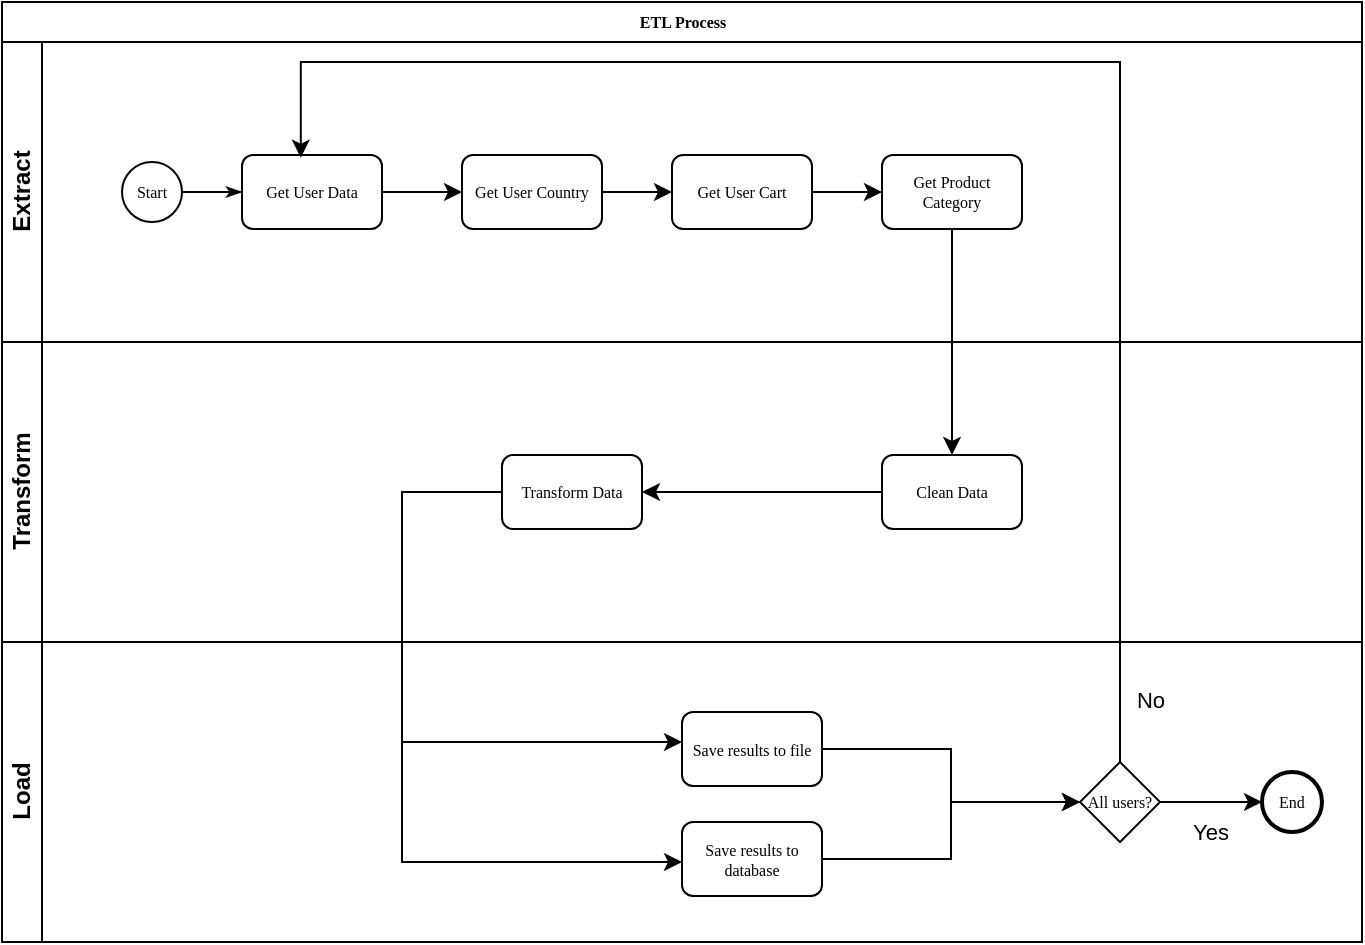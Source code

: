<mxfile version="26.0.5">
  <diagram name="Page-1" id="c7488fd3-1785-93aa-aadb-54a6760d102a">
    <mxGraphModel dx="1141" dy="599" grid="1" gridSize="10" guides="1" tooltips="1" connect="1" arrows="1" fold="1" page="1" pageScale="1" pageWidth="1100" pageHeight="850" background="none" math="0" shadow="0">
      <root>
        <mxCell id="0" />
        <mxCell id="1" parent="0" />
        <mxCell id="2b4e8129b02d487f-1" value="ETL Process" style="swimlane;html=1;childLayout=stackLayout;horizontal=1;startSize=20;horizontalStack=0;rounded=0;shadow=0;labelBackgroundColor=none;strokeWidth=1;fontFamily=Verdana;fontSize=8;align=center;" parent="1" vertex="1">
          <mxGeometry x="180" y="70" width="680" height="470" as="geometry" />
        </mxCell>
        <mxCell id="2b4e8129b02d487f-2" value="Extract" style="swimlane;html=1;startSize=20;horizontal=0;" parent="2b4e8129b02d487f-1" vertex="1">
          <mxGeometry y="20" width="680" height="150" as="geometry" />
        </mxCell>
        <mxCell id="2b4e8129b02d487f-18" style="edgeStyle=orthogonalEdgeStyle;rounded=0;html=1;labelBackgroundColor=none;startArrow=none;startFill=0;startSize=5;endArrow=classicThin;endFill=1;endSize=5;jettySize=auto;orthogonalLoop=1;strokeWidth=1;fontFamily=Verdana;fontSize=8" parent="2b4e8129b02d487f-2" source="2b4e8129b02d487f-5" target="2b4e8129b02d487f-6" edge="1">
          <mxGeometry relative="1" as="geometry" />
        </mxCell>
        <mxCell id="2b4e8129b02d487f-5" value="Start" style="ellipse;whiteSpace=wrap;html=1;rounded=0;shadow=0;labelBackgroundColor=none;strokeWidth=1;fontFamily=Verdana;fontSize=8;align=center;" parent="2b4e8129b02d487f-2" vertex="1">
          <mxGeometry x="60" y="60" width="30" height="30" as="geometry" />
        </mxCell>
        <mxCell id="ka4NoKWifUrWe6dX1fHI-21" style="edgeStyle=orthogonalEdgeStyle;rounded=0;orthogonalLoop=1;jettySize=auto;html=1;" edge="1" parent="2b4e8129b02d487f-2" source="2b4e8129b02d487f-6" target="2b4e8129b02d487f-9">
          <mxGeometry relative="1" as="geometry" />
        </mxCell>
        <mxCell id="2b4e8129b02d487f-6" value="Get User Data" style="rounded=1;whiteSpace=wrap;html=1;shadow=0;labelBackgroundColor=none;strokeWidth=1;fontFamily=Verdana;fontSize=8;align=center;" parent="2b4e8129b02d487f-2" vertex="1">
          <mxGeometry x="120" y="56.5" width="70" height="37" as="geometry" />
        </mxCell>
        <mxCell id="ka4NoKWifUrWe6dX1fHI-13" style="edgeStyle=orthogonalEdgeStyle;rounded=0;orthogonalLoop=1;jettySize=auto;html=1;" edge="1" parent="2b4e8129b02d487f-2" source="2b4e8129b02d487f-9" target="ka4NoKWifUrWe6dX1fHI-12">
          <mxGeometry relative="1" as="geometry" />
        </mxCell>
        <mxCell id="2b4e8129b02d487f-9" value="Get User Country" style="rounded=1;whiteSpace=wrap;html=1;shadow=0;labelBackgroundColor=none;strokeWidth=1;fontFamily=Verdana;fontSize=8;align=center;" parent="2b4e8129b02d487f-2" vertex="1">
          <mxGeometry x="230" y="56.5" width="70" height="37" as="geometry" />
        </mxCell>
        <mxCell id="ka4NoKWifUrWe6dX1fHI-23" style="edgeStyle=orthogonalEdgeStyle;rounded=0;orthogonalLoop=1;jettySize=auto;html=1;entryX=0;entryY=0.5;entryDx=0;entryDy=0;" edge="1" parent="2b4e8129b02d487f-2" source="ka4NoKWifUrWe6dX1fHI-12" target="ka4NoKWifUrWe6dX1fHI-22">
          <mxGeometry relative="1" as="geometry" />
        </mxCell>
        <mxCell id="ka4NoKWifUrWe6dX1fHI-12" value="Get User Cart" style="rounded=1;whiteSpace=wrap;html=1;shadow=0;labelBackgroundColor=none;strokeWidth=1;fontFamily=Verdana;fontSize=8;align=center;" vertex="1" parent="2b4e8129b02d487f-2">
          <mxGeometry x="335" y="56.5" width="70" height="37" as="geometry" />
        </mxCell>
        <mxCell id="ka4NoKWifUrWe6dX1fHI-22" value="Get Product Category" style="rounded=1;whiteSpace=wrap;html=1;shadow=0;labelBackgroundColor=none;strokeWidth=1;fontFamily=Verdana;fontSize=8;align=center;" vertex="1" parent="2b4e8129b02d487f-2">
          <mxGeometry x="440" y="56.5" width="70" height="37" as="geometry" />
        </mxCell>
        <mxCell id="2b4e8129b02d487f-3" value="Transform" style="swimlane;html=1;startSize=20;horizontal=0;" parent="2b4e8129b02d487f-1" vertex="1">
          <mxGeometry y="170" width="680" height="150" as="geometry" />
        </mxCell>
        <mxCell id="ka4NoKWifUrWe6dX1fHI-26" style="edgeStyle=orthogonalEdgeStyle;rounded=0;orthogonalLoop=1;jettySize=auto;html=1;entryX=1;entryY=0.5;entryDx=0;entryDy=0;" edge="1" parent="2b4e8129b02d487f-3" source="2b4e8129b02d487f-12" target="ka4NoKWifUrWe6dX1fHI-25">
          <mxGeometry relative="1" as="geometry" />
        </mxCell>
        <mxCell id="2b4e8129b02d487f-12" value="Clean Data" style="rounded=1;whiteSpace=wrap;html=1;shadow=0;labelBackgroundColor=none;strokeWidth=1;fontFamily=Verdana;fontSize=8;align=center;" parent="2b4e8129b02d487f-3" vertex="1">
          <mxGeometry x="440" y="56.5" width="70" height="37" as="geometry" />
        </mxCell>
        <mxCell id="ka4NoKWifUrWe6dX1fHI-25" value="Transform Data" style="rounded=1;whiteSpace=wrap;html=1;shadow=0;labelBackgroundColor=none;strokeWidth=1;fontFamily=Verdana;fontSize=8;align=center;" vertex="1" parent="2b4e8129b02d487f-3">
          <mxGeometry x="250" y="56.5" width="70" height="37" as="geometry" />
        </mxCell>
        <mxCell id="2b4e8129b02d487f-4" value="Load" style="swimlane;html=1;startSize=20;horizontal=0;" parent="2b4e8129b02d487f-1" vertex="1">
          <mxGeometry y="320" width="680" height="150" as="geometry" />
        </mxCell>
        <mxCell id="2b4e8129b02d487f-17" value="Save results to file" style="rounded=1;whiteSpace=wrap;html=1;shadow=0;labelBackgroundColor=none;strokeWidth=1;fontFamily=Verdana;fontSize=8;align=center;" parent="2b4e8129b02d487f-4" vertex="1">
          <mxGeometry x="340" y="35" width="70" height="37" as="geometry" />
        </mxCell>
        <mxCell id="2b4e8129b02d487f-11" value="End" style="ellipse;whiteSpace=wrap;html=1;rounded=0;shadow=0;labelBackgroundColor=none;strokeWidth=2;fontFamily=Verdana;fontSize=8;align=center;" parent="2b4e8129b02d487f-4" vertex="1">
          <mxGeometry x="630" y="65" width="30" height="30" as="geometry" />
        </mxCell>
        <mxCell id="ka4NoKWifUrWe6dX1fHI-1" value="Save results to database" style="rounded=1;whiteSpace=wrap;html=1;shadow=0;labelBackgroundColor=none;strokeWidth=1;fontFamily=Verdana;fontSize=8;align=center;" vertex="1" parent="2b4e8129b02d487f-4">
          <mxGeometry x="340" y="90" width="70" height="37" as="geometry" />
        </mxCell>
        <mxCell id="ka4NoKWifUrWe6dX1fHI-4" style="edgeStyle=orthogonalEdgeStyle;rounded=0;orthogonalLoop=1;jettySize=auto;html=1;" edge="1" parent="2b4e8129b02d487f-4" source="ka4NoKWifUrWe6dX1fHI-3" target="2b4e8129b02d487f-11">
          <mxGeometry relative="1" as="geometry" />
        </mxCell>
        <mxCell id="ka4NoKWifUrWe6dX1fHI-8" value="Yes" style="edgeLabel;html=1;align=center;verticalAlign=middle;resizable=0;points=[];" vertex="1" connectable="0" parent="ka4NoKWifUrWe6dX1fHI-4">
          <mxGeometry x="-0.017" y="-1" relative="1" as="geometry">
            <mxPoint y="14" as="offset" />
          </mxGeometry>
        </mxCell>
        <mxCell id="ka4NoKWifUrWe6dX1fHI-3" value="All users?" style="strokeWidth=1;html=1;shape=mxgraph.flowchart.decision;whiteSpace=wrap;rounded=1;shadow=0;labelBackgroundColor=none;fontFamily=Verdana;fontSize=8;align=center;" vertex="1" parent="2b4e8129b02d487f-4">
          <mxGeometry x="539" y="60.0" width="40" height="40" as="geometry" />
        </mxCell>
        <mxCell id="ka4NoKWifUrWe6dX1fHI-10" style="edgeStyle=orthogonalEdgeStyle;rounded=0;orthogonalLoop=1;jettySize=auto;html=1;entryX=0;entryY=0.5;entryDx=0;entryDy=0;entryPerimeter=0;" edge="1" parent="2b4e8129b02d487f-4" source="2b4e8129b02d487f-17" target="ka4NoKWifUrWe6dX1fHI-3">
          <mxGeometry relative="1" as="geometry" />
        </mxCell>
        <mxCell id="ka4NoKWifUrWe6dX1fHI-11" style="edgeStyle=orthogonalEdgeStyle;rounded=0;orthogonalLoop=1;jettySize=auto;html=1;entryX=0;entryY=0.5;entryDx=0;entryDy=0;entryPerimeter=0;" edge="1" parent="2b4e8129b02d487f-4" source="ka4NoKWifUrWe6dX1fHI-1" target="ka4NoKWifUrWe6dX1fHI-3">
          <mxGeometry relative="1" as="geometry" />
        </mxCell>
        <mxCell id="ka4NoKWifUrWe6dX1fHI-31" style="edgeStyle=orthogonalEdgeStyle;rounded=0;orthogonalLoop=1;jettySize=auto;html=1;exitX=0;exitY=0.5;exitDx=0;exitDy=0;entryX=0;entryY=0.542;entryDx=0;entryDy=0;entryPerimeter=0;" edge="1" parent="2b4e8129b02d487f-4" target="ka4NoKWifUrWe6dX1fHI-1">
          <mxGeometry relative="1" as="geometry">
            <mxPoint x="330" y="110" as="targetPoint" />
            <mxPoint x="240.0" y="-75.0" as="sourcePoint" />
            <Array as="points">
              <mxPoint x="200" y="-75" />
              <mxPoint x="200" y="110" />
              <mxPoint x="330" y="110" />
            </Array>
          </mxGeometry>
        </mxCell>
        <mxCell id="ka4NoKWifUrWe6dX1fHI-5" style="edgeStyle=orthogonalEdgeStyle;rounded=0;orthogonalLoop=1;jettySize=auto;html=1;entryX=0.42;entryY=0.036;entryDx=0;entryDy=0;entryPerimeter=0;exitX=0.5;exitY=0;exitDx=0;exitDy=0;exitPerimeter=0;" edge="1" parent="2b4e8129b02d487f-1" source="ka4NoKWifUrWe6dX1fHI-3" target="2b4e8129b02d487f-6">
          <mxGeometry relative="1" as="geometry">
            <mxPoint x="150" y="70" as="targetPoint" />
            <Array as="points">
              <mxPoint x="559" y="30" />
              <mxPoint x="149" y="30" />
            </Array>
          </mxGeometry>
        </mxCell>
        <mxCell id="ka4NoKWifUrWe6dX1fHI-9" value="No" style="edgeLabel;html=1;align=center;verticalAlign=middle;resizable=0;points=[];" vertex="1" connectable="0" parent="ka4NoKWifUrWe6dX1fHI-5">
          <mxGeometry x="-0.923" y="-2" relative="1" as="geometry">
            <mxPoint x="13" as="offset" />
          </mxGeometry>
        </mxCell>
        <mxCell id="ka4NoKWifUrWe6dX1fHI-24" style="edgeStyle=orthogonalEdgeStyle;rounded=0;orthogonalLoop=1;jettySize=auto;html=1;entryX=0.5;entryY=0;entryDx=0;entryDy=0;" edge="1" parent="2b4e8129b02d487f-1" source="ka4NoKWifUrWe6dX1fHI-22" target="2b4e8129b02d487f-12">
          <mxGeometry relative="1" as="geometry" />
        </mxCell>
        <mxCell id="ka4NoKWifUrWe6dX1fHI-29" style="edgeStyle=orthogonalEdgeStyle;rounded=0;orthogonalLoop=1;jettySize=auto;html=1;exitX=0;exitY=0.5;exitDx=0;exitDy=0;" edge="1" parent="2b4e8129b02d487f-1" source="ka4NoKWifUrWe6dX1fHI-25" target="2b4e8129b02d487f-17">
          <mxGeometry relative="1" as="geometry">
            <mxPoint x="210" y="240" as="sourcePoint" />
            <Array as="points">
              <mxPoint x="200" y="245" />
              <mxPoint x="200" y="370" />
            </Array>
          </mxGeometry>
        </mxCell>
      </root>
    </mxGraphModel>
  </diagram>
</mxfile>
